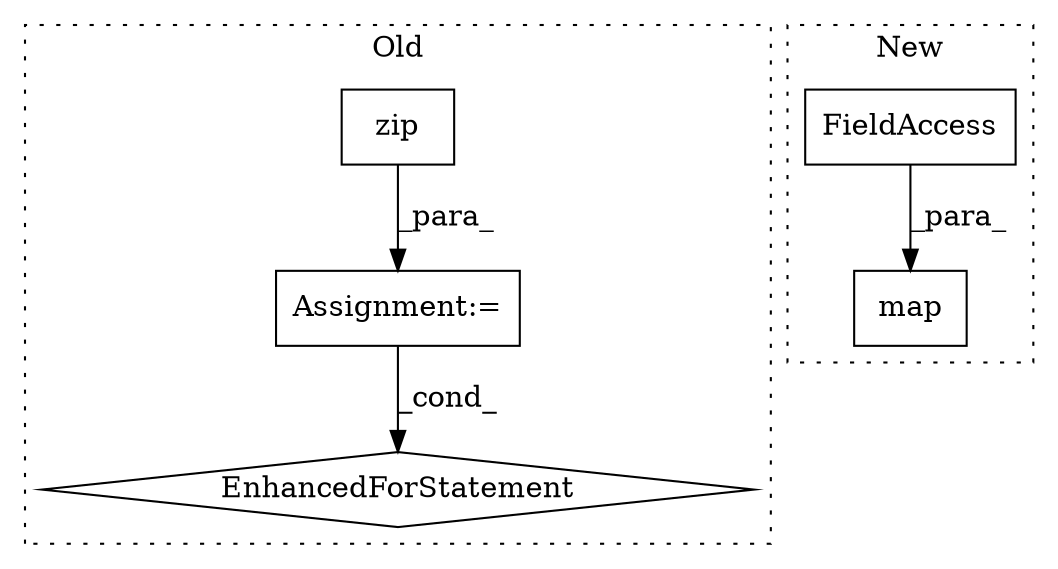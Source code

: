 digraph G {
subgraph cluster0 {
1 [label="zip" a="32" s="3590,3635" l="4,1" shape="box"];
3 [label="Assignment:=" a="7" s="3482,3636" l="82,2" shape="box"];
4 [label="EnhancedForStatement" a="70" s="3482,3636" l="82,2" shape="diamond"];
label = "Old";
style="dotted";
}
subgraph cluster1 {
2 [label="map" a="32" s="3330,3364" l="4,1" shape="box"];
5 [label="FieldAccess" a="22" s="3348" l="16" shape="box"];
label = "New";
style="dotted";
}
1 -> 3 [label="_para_"];
3 -> 4 [label="_cond_"];
5 -> 2 [label="_para_"];
}